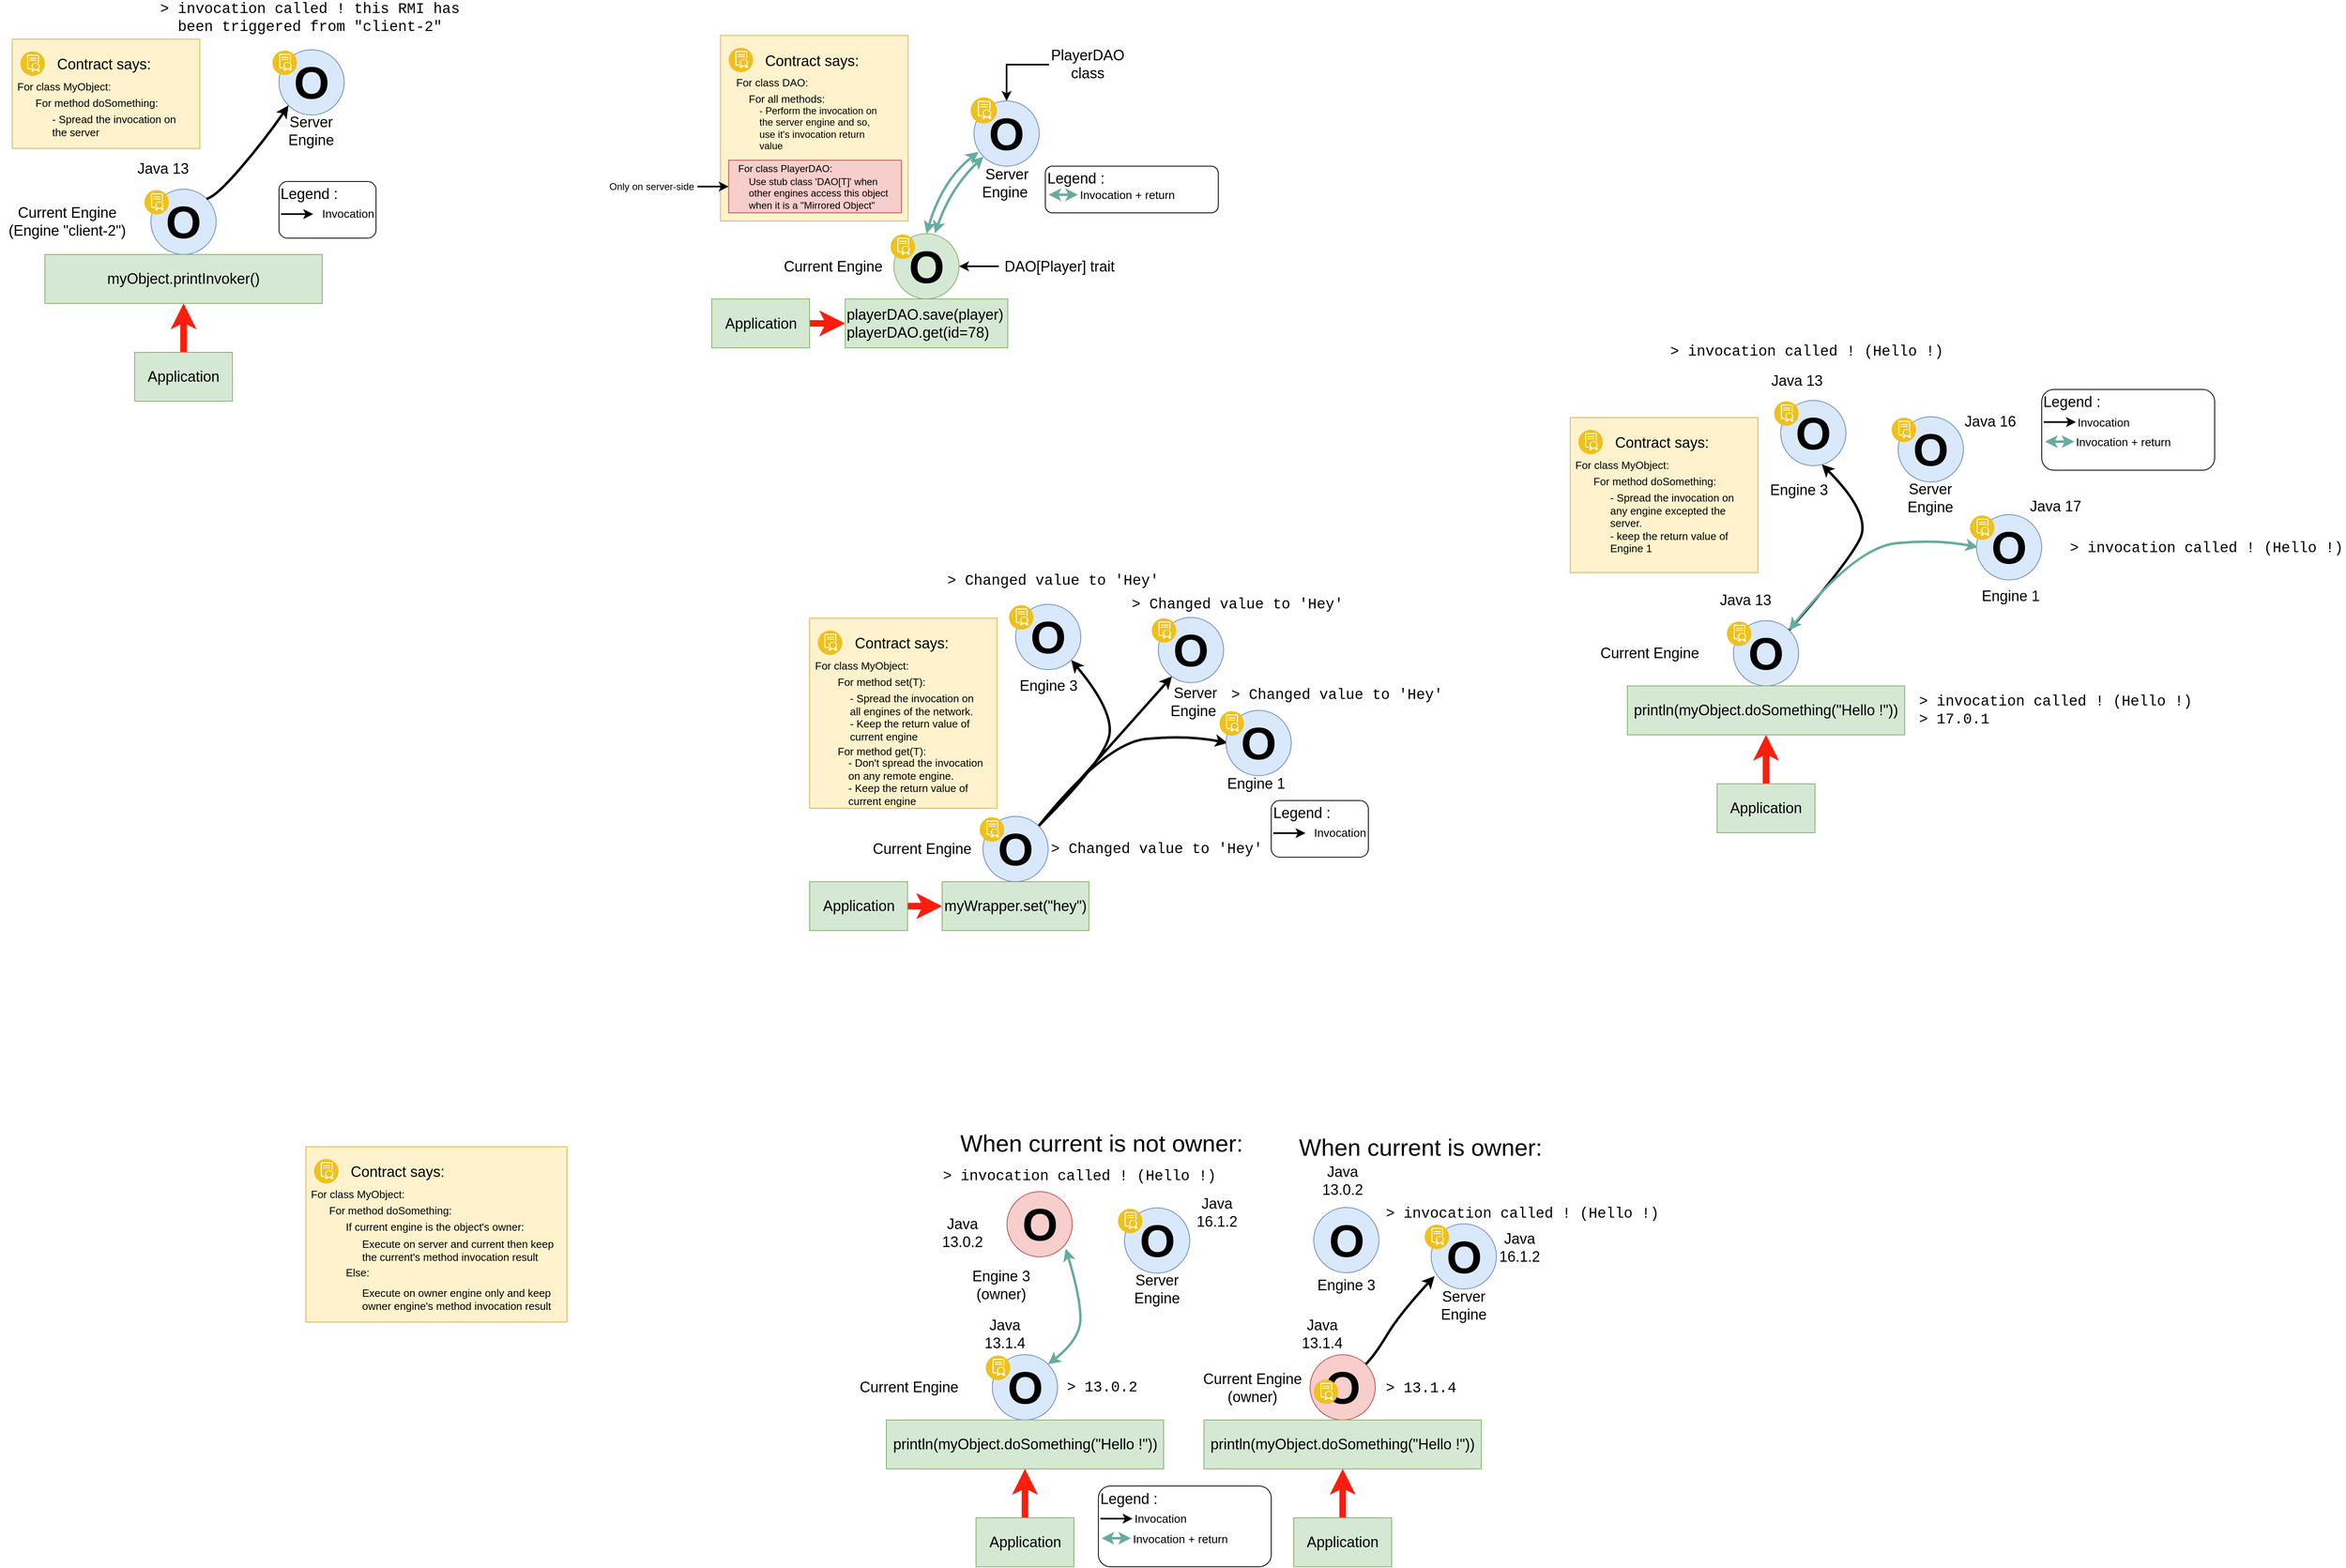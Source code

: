 <mxfile version="15.3.8" type="device"><diagram id="6D_gnss94FgfOdHzvXf0" name="Page-1"><mxGraphModel dx="1913" dy="2015" grid="1" gridSize="10" guides="1" tooltips="1" connect="1" arrows="1" fold="1" page="1" pageScale="1" pageWidth="827" pageHeight="1169" math="0" shadow="0"><root><mxCell id="0"/><mxCell id="1" parent="0"/><mxCell id="ohU_vkY-LLqaJxQfpTJE-2" value="" style="rounded=1;whiteSpace=wrap;html=1;" vertex="1" parent="1"><mxGeometry x="616.5" y="-597.25" width="212" height="57.25" as="geometry"/></mxCell><mxCell id="WiwTofRPD7GibeyZKvQG-33" value="" style="rounded=0;whiteSpace=wrap;html=1;fontFamily=Helvetica;fontSize=18;fillColor=#fff2cc;strokeColor=#d6b656;" parent="1" vertex="1"><mxGeometry x="218.25" y="-757.5" width="230" height="227.5" as="geometry"/></mxCell><mxCell id="WiwTofRPD7GibeyZKvQG-69" value="" style="rounded=0;whiteSpace=wrap;html=1;align=left;fillColor=#f8cecc;strokeColor=#b85450;" parent="1" vertex="1"><mxGeometry x="228.25" y="-604.5" width="211.75" height="64.5" as="geometry"/></mxCell><mxCell id="_tapoY3pFgs2emnSjn8s-64" value="" style="rounded=0;whiteSpace=wrap;html=1;fontFamily=Helvetica;fontSize=18;fillColor=#fff2cc;strokeColor=#d6b656;" parent="1" vertex="1"><mxGeometry x="1260" y="-289" width="230" height="190" as="geometry"/></mxCell><mxCell id="_tapoY3pFgs2emnSjn8s-12" value="" style="curved=1;endArrow=classic;html=1;fontSize=56;exitX=1;exitY=0;exitDx=0;exitDy=0;entryX=0;entryY=1;entryDx=0;entryDy=0;strokeWidth=3;" parent="1" edge="1"><mxGeometry width="50" height="50" relative="1" as="geometry"><mxPoint x="608.284" y="211.716" as="sourcePoint"/><mxPoint x="771.716" y="28.284" as="targetPoint"/><Array as="points"/></mxGeometry></mxCell><mxCell id="_tapoY3pFgs2emnSjn8s-10" value="" style="curved=1;endArrow=classic;html=1;fontSize=56;exitX=1;exitY=0;exitDx=0;exitDy=0;entryX=1;entryY=1;entryDx=0;entryDy=0;strokeWidth=3;" parent="1" edge="1"><mxGeometry width="50" height="50" relative="1" as="geometry"><mxPoint x="608.284" y="211.716" as="sourcePoint"/><mxPoint x="648.284" y="8.284" as="targetPoint"/><Array as="points"><mxPoint x="690" y="130"/><mxPoint x="700" y="70"/></Array></mxGeometry></mxCell><mxCell id="_tapoY3pFgs2emnSjn8s-11" value="" style="curved=1;endArrow=classic;html=1;fontSize=56;entryX=0;entryY=0.5;entryDx=0;entryDy=0;exitX=1;exitY=0;exitDx=0;exitDy=0;startArrow=none;startFill=0;strokeWidth=3;" parent="1" edge="1"><mxGeometry width="50" height="50" relative="1" as="geometry"><mxPoint x="608.284" y="211.716" as="sourcePoint"/><mxPoint x="840" y="110.0" as="targetPoint"/><Array as="points"><mxPoint x="690" y="110"/><mxPoint x="790" y="100"/></Array></mxGeometry></mxCell><mxCell id="_tapoY3pFgs2emnSjn8s-17" value="Engine 1&amp;nbsp;" style="text;html=1;strokeColor=none;fillColor=none;align=center;verticalAlign=middle;whiteSpace=wrap;rounded=0;fontSize=18;" parent="1" vertex="1"><mxGeometry x="830" y="150" width="95" height="20" as="geometry"/></mxCell><mxCell id="_tapoY3pFgs2emnSjn8s-18" value="Server Engine&amp;nbsp;" style="text;html=1;strokeColor=none;fillColor=none;align=center;verticalAlign=middle;whiteSpace=wrap;rounded=0;fontSize=18;" parent="1" vertex="1"><mxGeometry x="752.5" y="50" width="95" height="20" as="geometry"/></mxCell><mxCell id="_tapoY3pFgs2emnSjn8s-19" value="Engine 3" style="text;html=1;strokeColor=none;fillColor=none;align=center;verticalAlign=middle;whiteSpace=wrap;rounded=0;fontSize=18;" parent="1" vertex="1"><mxGeometry x="572.5" y="30" width="95" height="20" as="geometry"/></mxCell><mxCell id="_tapoY3pFgs2emnSjn8s-26" style="edgeStyle=orthogonalEdgeStyle;rounded=0;orthogonalLoop=1;jettySize=auto;html=1;fontFamily=Helvetica;fontSize=18;startArrow=none;startFill=0;endArrow=classic;endFill=1;strokeWidth=8;strokeColor=#FF1D0D;" parent="1" source="_tapoY3pFgs2emnSjn8s-25" target="_tapoY3pFgs2emnSjn8s-27" edge="1"><mxGeometry relative="1" as="geometry"><mxPoint x="260" y="230" as="targetPoint"/></mxGeometry></mxCell><mxCell id="_tapoY3pFgs2emnSjn8s-25" value="Application" style="rounded=0;whiteSpace=wrap;html=1;fontFamily=Helvetica;fontSize=18;fillColor=#d5e8d4;strokeColor=#82b366;" parent="1" vertex="1"><mxGeometry x="327.5" y="280" width="120" height="60" as="geometry"/></mxCell><mxCell id="_tapoY3pFgs2emnSjn8s-27" value="myWrapper.set(&quot;hey&quot;)" style="rounded=0;whiteSpace=wrap;html=1;fontFamily=Helvetica;fontSize=18;fillColor=#d5e8d4;strokeColor=#82b366;" parent="1" vertex="1"><mxGeometry x="490" y="280" width="180" height="60" as="geometry"/></mxCell><mxCell id="_tapoY3pFgs2emnSjn8s-28" value="&amp;gt; Changed value to 'Hey'" style="text;html=1;strokeColor=none;fillColor=none;align=center;verticalAlign=middle;whiteSpace=wrap;rounded=0;fontSize=18;fontFamily=Courier New;" parent="1" vertex="1"><mxGeometry x="616.5" y="230" width="272" height="20" as="geometry"/></mxCell><mxCell id="_tapoY3pFgs2emnSjn8s-29" value="Current Engine" style="text;html=1;strokeColor=none;fillColor=none;align=center;verticalAlign=middle;whiteSpace=wrap;rounded=0;fontSize=18;" parent="1" vertex="1"><mxGeometry x="383" y="230" width="165" height="20" as="geometry"/></mxCell><mxCell id="_tapoY3pFgs2emnSjn8s-31" value="" style="curved=1;endArrow=classic;html=1;fontSize=56;exitX=1;exitY=0;exitDx=0;exitDy=0;entryX=1;entryY=1;entryDx=0;entryDy=0;strokeWidth=3;" parent="1" source="_tapoY3pFgs2emnSjn8s-32" edge="1"><mxGeometry width="50" height="50" relative="1" as="geometry"><mxPoint x="1660" y="-170" as="sourcePoint"/><mxPoint x="1568.284" y="-231.716" as="targetPoint"/><Array as="points"><mxPoint x="1600" y="-110"/><mxPoint x="1630" y="-170"/></Array></mxGeometry></mxCell><mxCell id="_tapoY3pFgs2emnSjn8s-32" value="O" style="ellipse;whiteSpace=wrap;html=1;aspect=fixed;fillColor=#dae8fc;strokeColor=#6c8ebf;fontStyle=1;fontSize=56;" parent="1" vertex="1"><mxGeometry x="1460" y="-40" width="80" height="80" as="geometry"/></mxCell><mxCell id="_tapoY3pFgs2emnSjn8s-36" value="" style="curved=1;endArrow=classic;html=1;fontSize=56;entryX=0;entryY=0.5;entryDx=0;entryDy=0;exitX=1;exitY=0;exitDx=0;exitDy=0;startArrow=classic;startFill=1;strokeWidth=3;strokeColor=#67AB9F;" parent="1" source="_tapoY3pFgs2emnSjn8s-32" edge="1"><mxGeometry width="50" height="50" relative="1" as="geometry"><mxPoint x="1626" y="-130" as="sourcePoint"/><mxPoint x="1760" y="-130.0" as="targetPoint"/><Array as="points"><mxPoint x="1610" y="-130"/><mxPoint x="1710" y="-140"/></Array></mxGeometry></mxCell><mxCell id="_tapoY3pFgs2emnSjn8s-38" value="Engine 1&amp;nbsp;" style="text;html=1;strokeColor=none;fillColor=none;align=center;verticalAlign=middle;whiteSpace=wrap;rounded=0;fontSize=18;" parent="1" vertex="1"><mxGeometry x="1755" y="-80" width="95" height="20" as="geometry"/></mxCell><mxCell id="_tapoY3pFgs2emnSjn8s-39" value="Server Engine" style="text;html=1;strokeColor=none;fillColor=none;align=center;verticalAlign=middle;whiteSpace=wrap;rounded=0;fontSize=18;" parent="1" vertex="1"><mxGeometry x="1654" y="-200" width="95" height="20" as="geometry"/></mxCell><mxCell id="_tapoY3pFgs2emnSjn8s-40" value="Engine 3" style="text;html=1;strokeColor=none;fillColor=none;align=center;verticalAlign=middle;whiteSpace=wrap;rounded=0;fontSize=18;" parent="1" vertex="1"><mxGeometry x="1492.5" y="-210" width="95" height="20" as="geometry"/></mxCell><mxCell id="_tapoY3pFgs2emnSjn8s-43" style="edgeStyle=orthogonalEdgeStyle;rounded=0;orthogonalLoop=1;jettySize=auto;html=1;fontFamily=Helvetica;fontSize=18;startArrow=none;startFill=0;endArrow=classic;endFill=1;strokeWidth=8;strokeColor=#FF1D0D;" parent="1" source="_tapoY3pFgs2emnSjn8s-44" target="_tapoY3pFgs2emnSjn8s-45" edge="1"><mxGeometry relative="1" as="geometry"><mxPoint x="1180" y="-10" as="targetPoint"/></mxGeometry></mxCell><mxCell id="_tapoY3pFgs2emnSjn8s-44" value="Application" style="rounded=0;whiteSpace=wrap;html=1;fontFamily=Helvetica;fontSize=18;fillColor=#d5e8d4;strokeColor=#82b366;" parent="1" vertex="1"><mxGeometry x="1440" y="160" width="120" height="60" as="geometry"/></mxCell><mxCell id="_tapoY3pFgs2emnSjn8s-45" value="println(myObject.doSomething(&quot;Hello !&quot;))" style="rounded=0;whiteSpace=wrap;html=1;fontFamily=Helvetica;fontSize=18;fillColor=#d5e8d4;strokeColor=#82b366;" parent="1" vertex="1"><mxGeometry x="1330" y="40" width="340" height="60" as="geometry"/></mxCell><mxCell id="_tapoY3pFgs2emnSjn8s-46" value="&amp;gt; invocation called ! (Hello !)&lt;br&gt;&lt;div style=&quot;text-align: left&quot;&gt;&lt;span&gt;&amp;gt; 17.0.1&lt;/span&gt;&lt;/div&gt;" style="text;html=1;strokeColor=none;fillColor=none;align=center;verticalAlign=middle;whiteSpace=wrap;rounded=0;fontSize=18;fontFamily=Courier New;" parent="1" vertex="1"><mxGeometry x="1685" y="50" width="340" height="40" as="geometry"/></mxCell><mxCell id="_tapoY3pFgs2emnSjn8s-47" value="Current Engine" style="text;html=1;strokeColor=none;fillColor=none;align=center;verticalAlign=middle;whiteSpace=wrap;rounded=0;fontSize=18;" parent="1" vertex="1"><mxGeometry x="1275" y="-10" width="165" height="20" as="geometry"/></mxCell><mxCell id="_tapoY3pFgs2emnSjn8s-48" value="" style="aspect=fixed;perimeter=ellipsePerimeter;html=1;align=center;shadow=0;dashed=0;fontColor=#4277BB;labelBackgroundColor=#ffffff;fontSize=12;spacingTop=3;image;image=img/lib/ibm/blockchain/smart_contract.svg;fontFamily=Helvetica;" parent="1" vertex="1"><mxGeometry x="1452" y="-39" width="30" height="30" as="geometry"/></mxCell><mxCell id="_tapoY3pFgs2emnSjn8s-49" value="O" style="ellipse;whiteSpace=wrap;html=1;aspect=fixed;fillColor=#dae8fc;strokeColor=#6c8ebf;fontStyle=1;fontSize=56;" parent="1" vertex="1"><mxGeometry x="1518" y="-310.0" width="80" height="80" as="geometry"/></mxCell><mxCell id="_tapoY3pFgs2emnSjn8s-50" value="" style="aspect=fixed;perimeter=ellipsePerimeter;html=1;align=center;shadow=0;dashed=0;fontColor=#4277BB;labelBackgroundColor=#ffffff;fontSize=12;spacingTop=3;image;image=img/lib/ibm/blockchain/smart_contract.svg;fontFamily=Helvetica;" parent="1" vertex="1"><mxGeometry x="1510" y="-309.0" width="30" height="30" as="geometry"/></mxCell><mxCell id="_tapoY3pFgs2emnSjn8s-51" value="O" style="ellipse;whiteSpace=wrap;html=1;aspect=fixed;fillColor=#dae8fc;strokeColor=#6c8ebf;fontStyle=1;fontSize=56;" parent="1" vertex="1"><mxGeometry x="1662" y="-290.0" width="80" height="80" as="geometry"/></mxCell><mxCell id="_tapoY3pFgs2emnSjn8s-52" value="" style="aspect=fixed;perimeter=ellipsePerimeter;html=1;align=center;shadow=0;dashed=0;fontColor=#4277BB;labelBackgroundColor=#ffffff;fontSize=12;spacingTop=3;image;image=img/lib/ibm/blockchain/smart_contract.svg;fontFamily=Helvetica;" parent="1" vertex="1"><mxGeometry x="1654" y="-289.0" width="30" height="30" as="geometry"/></mxCell><mxCell id="_tapoY3pFgs2emnSjn8s-53" value="O" style="ellipse;whiteSpace=wrap;html=1;aspect=fixed;fillColor=#dae8fc;strokeColor=#6c8ebf;fontStyle=1;fontSize=56;" parent="1" vertex="1"><mxGeometry x="1758" y="-170.0" width="80" height="80" as="geometry"/></mxCell><mxCell id="_tapoY3pFgs2emnSjn8s-54" value="" style="aspect=fixed;perimeter=ellipsePerimeter;html=1;align=center;shadow=0;dashed=0;fontColor=#4277BB;labelBackgroundColor=#ffffff;fontSize=12;spacingTop=3;image;image=img/lib/ibm/blockchain/smart_contract.svg;fontFamily=Helvetica;" parent="1" vertex="1"><mxGeometry x="1750" y="-169.0" width="30" height="30" as="geometry"/></mxCell><mxCell id="_tapoY3pFgs2emnSjn8s-56" value="&amp;gt; invocation called ! (Hello !)" style="text;html=1;strokeColor=none;fillColor=none;align=center;verticalAlign=middle;whiteSpace=wrap;rounded=0;fontSize=18;fontFamily=Courier New;" parent="1" vertex="1"><mxGeometry x="1870" y="-139" width="340" height="20" as="geometry"/></mxCell><mxCell id="_tapoY3pFgs2emnSjn8s-57" value="&amp;gt; invocation called ! (Hello !)" style="text;html=1;strokeColor=none;fillColor=none;align=center;verticalAlign=middle;whiteSpace=wrap;rounded=0;fontSize=18;fontFamily=Courier New;" parent="1" vertex="1"><mxGeometry x="1380" y="-380" width="340" height="20" as="geometry"/></mxCell><mxCell id="_tapoY3pFgs2emnSjn8s-58" value="Java 16" style="text;html=1;strokeColor=none;fillColor=none;align=center;verticalAlign=middle;whiteSpace=wrap;rounded=0;fontFamily=Helvetica;fontSize=18;" parent="1" vertex="1"><mxGeometry x="1730" y="-309" width="90" height="50" as="geometry"/></mxCell><mxCell id="_tapoY3pFgs2emnSjn8s-60" value="Java 17" style="text;html=1;strokeColor=none;fillColor=none;align=center;verticalAlign=middle;whiteSpace=wrap;rounded=0;fontFamily=Helvetica;fontSize=18;" parent="1" vertex="1"><mxGeometry x="1810" y="-205" width="90" height="50" as="geometry"/></mxCell><mxCell id="_tapoY3pFgs2emnSjn8s-61" value="Java 13" style="text;html=1;strokeColor=none;fillColor=none;align=center;verticalAlign=middle;whiteSpace=wrap;rounded=0;fontFamily=Helvetica;fontSize=18;" parent="1" vertex="1"><mxGeometry x="1492.5" y="-359" width="90" height="50" as="geometry"/></mxCell><mxCell id="_tapoY3pFgs2emnSjn8s-62" value="Java 13" style="text;html=1;strokeColor=none;fillColor=none;align=center;verticalAlign=middle;whiteSpace=wrap;rounded=0;fontFamily=Helvetica;fontSize=18;" parent="1" vertex="1"><mxGeometry x="1430" y="-90" width="90" height="50" as="geometry"/></mxCell><mxCell id="_tapoY3pFgs2emnSjn8s-63" value="" style="aspect=fixed;perimeter=ellipsePerimeter;html=1;align=center;shadow=0;dashed=0;fontColor=#4277BB;labelBackgroundColor=#ffffff;fontSize=12;spacingTop=3;image;image=img/lib/ibm/blockchain/smart_contract.svg;fontFamily=Helvetica;" parent="1" vertex="1"><mxGeometry x="1270" y="-274.0" width="30" height="30" as="geometry"/></mxCell><mxCell id="_tapoY3pFgs2emnSjn8s-65" value="Contract says:&amp;nbsp;" style="text;html=1;strokeColor=none;fillColor=none;align=center;verticalAlign=middle;whiteSpace=wrap;rounded=0;fontFamily=Helvetica;fontSize=18;" parent="1" vertex="1"><mxGeometry x="1260" y="-268" width="230" height="20" as="geometry"/></mxCell><mxCell id="_tapoY3pFgs2emnSjn8s-69" value="For class MyObject:&amp;nbsp;" style="text;html=1;align=center;verticalAlign=middle;resizable=0;points=[];autosize=1;strokeColor=none;fillColor=none;fontSize=13;fontFamily=Helvetica;" parent="1" vertex="1"><mxGeometry x="1260" y="-241.5" width="130" height="20" as="geometry"/></mxCell><mxCell id="_tapoY3pFgs2emnSjn8s-70" value="For method doSomething:&amp;nbsp;" style="text;html=1;align=center;verticalAlign=middle;resizable=0;points=[];autosize=1;strokeColor=none;fillColor=none;fontSize=13;fontFamily=Helvetica;" parent="1" vertex="1"><mxGeometry x="1280" y="-221.5" width="170" height="20" as="geometry"/></mxCell><mxCell id="_tapoY3pFgs2emnSjn8s-71" value="&lt;span style=&quot;&quot;&gt;- Spread the invocation on&lt;/span&gt;&lt;br style=&quot;&quot;&gt;&lt;span style=&quot;&quot;&gt;&#9;&lt;/span&gt;&lt;span style=&quot;&quot;&gt;&#9;&lt;/span&gt;&lt;span style=&quot;&quot;&gt;any engine excepted the&amp;nbsp;&lt;/span&gt;&lt;br style=&quot;&quot;&gt;&lt;span style=&quot;&quot;&gt;&#9;&lt;/span&gt;&lt;span style=&quot;&quot;&gt;&#9;&lt;/span&gt;&lt;span style=&quot;&quot;&gt;server.&lt;/span&gt;&lt;br style=&quot;&quot;&gt;&lt;span style=&quot;&quot;&gt;&#9;&lt;/span&gt;&lt;span style=&quot;&quot;&gt;&#9;&lt;/span&gt;&lt;span style=&quot;&quot;&gt;- keep the return value of&lt;/span&gt;&lt;br style=&quot;&quot;&gt;&lt;span style=&quot;&quot;&gt;&#9;&lt;/span&gt;&lt;span style=&quot;&quot;&gt;&#9;&lt;/span&gt;&lt;span style=&quot;&quot;&gt;Engine 1&lt;/span&gt;" style="text;html=1;strokeColor=none;fillColor=none;align=left;verticalAlign=top;whiteSpace=wrap;rounded=0;fontFamily=Helvetica;fontSize=13;" parent="1" vertex="1"><mxGeometry x="1307" y="-205" width="175" height="80" as="geometry"/></mxCell><mxCell id="1ZcAR2KotjRbuI3_if3y-3" value="O" style="ellipse;whiteSpace=wrap;html=1;aspect=fixed;fillColor=#dae8fc;strokeColor=#6c8ebf;fontStyle=1;fontSize=56;" parent="1" vertex="1"><mxGeometry x="551.5" y="860" width="80" height="80" as="geometry"/></mxCell><mxCell id="1ZcAR2KotjRbuI3_if3y-6" value="Server Engine" style="text;html=1;strokeColor=none;fillColor=none;align=center;verticalAlign=middle;whiteSpace=wrap;rounded=0;fontSize=18;" parent="1" vertex="1"><mxGeometry x="705.5" y="770" width="95" height="20" as="geometry"/></mxCell><mxCell id="1ZcAR2KotjRbuI3_if3y-7" value="Engine 3&lt;br&gt;(owner)" style="text;html=1;strokeColor=none;fillColor=none;align=center;verticalAlign=middle;whiteSpace=wrap;rounded=0;fontSize=18;" parent="1" vertex="1"><mxGeometry x="514.5" y="765" width="95" height="20" as="geometry"/></mxCell><mxCell id="1ZcAR2KotjRbuI3_if3y-8" style="edgeStyle=orthogonalEdgeStyle;rounded=0;orthogonalLoop=1;jettySize=auto;html=1;fontFamily=Helvetica;fontSize=18;startArrow=none;startFill=0;endArrow=classic;endFill=1;strokeWidth=8;strokeColor=#FF1D0D;" parent="1" source="1ZcAR2KotjRbuI3_if3y-9" target="1ZcAR2KotjRbuI3_if3y-10" edge="1"><mxGeometry relative="1" as="geometry"><mxPoint x="271.5" y="890" as="targetPoint"/></mxGeometry></mxCell><mxCell id="1ZcAR2KotjRbuI3_if3y-9" value="Application" style="rounded=0;whiteSpace=wrap;html=1;fontFamily=Helvetica;fontSize=18;fillColor=#d5e8d4;strokeColor=#82b366;" parent="1" vertex="1"><mxGeometry x="531.5" y="1060" width="120" height="60" as="geometry"/></mxCell><mxCell id="1ZcAR2KotjRbuI3_if3y-10" value="println(myObject.doSomething(&quot;Hello !&quot;))" style="rounded=0;whiteSpace=wrap;html=1;fontFamily=Helvetica;fontSize=18;fillColor=#d5e8d4;strokeColor=#82b366;" parent="1" vertex="1"><mxGeometry x="421.5" y="940" width="340" height="60" as="geometry"/></mxCell><mxCell id="1ZcAR2KotjRbuI3_if3y-11" value="&lt;div&gt;&lt;span&gt;&amp;gt; 13.0.2&lt;/span&gt;&lt;/div&gt;" style="text;html=1;strokeColor=none;fillColor=none;align=left;verticalAlign=middle;whiteSpace=wrap;rounded=0;fontSize=18;fontFamily=Courier New;" parent="1" vertex="1"><mxGeometry x="640.5" y="879.5" width="95" height="40" as="geometry"/></mxCell><mxCell id="1ZcAR2KotjRbuI3_if3y-12" value="Current Engine" style="text;html=1;strokeColor=none;fillColor=none;align=center;verticalAlign=middle;whiteSpace=wrap;rounded=0;fontSize=18;" parent="1" vertex="1"><mxGeometry x="366.5" y="890" width="165" height="20" as="geometry"/></mxCell><mxCell id="1ZcAR2KotjRbuI3_if3y-13" value="" style="aspect=fixed;perimeter=ellipsePerimeter;html=1;align=center;shadow=0;dashed=0;fontColor=#4277BB;labelBackgroundColor=#ffffff;fontSize=12;spacingTop=3;image;image=img/lib/ibm/blockchain/smart_contract.svg;fontFamily=Helvetica;" parent="1" vertex="1"><mxGeometry x="543.5" y="861" width="30" height="30" as="geometry"/></mxCell><mxCell id="1ZcAR2KotjRbuI3_if3y-14" value="O" style="ellipse;whiteSpace=wrap;html=1;aspect=fixed;fillColor=#f8cecc;strokeColor=#b85450;fontStyle=1;fontSize=56;" parent="1" vertex="1"><mxGeometry x="569.5" y="660.0" width="80" height="80" as="geometry"/></mxCell><mxCell id="1ZcAR2KotjRbuI3_if3y-16" value="O" style="ellipse;whiteSpace=wrap;html=1;aspect=fixed;fillColor=#dae8fc;strokeColor=#6c8ebf;fontStyle=1;fontSize=56;" parent="1" vertex="1"><mxGeometry x="713.5" y="680.0" width="80" height="80" as="geometry"/></mxCell><mxCell id="1ZcAR2KotjRbuI3_if3y-17" value="" style="aspect=fixed;perimeter=ellipsePerimeter;html=1;align=center;shadow=0;dashed=0;fontColor=#4277BB;labelBackgroundColor=#ffffff;fontSize=12;spacingTop=3;image;image=img/lib/ibm/blockchain/smart_contract.svg;fontFamily=Helvetica;" parent="1" vertex="1"><mxGeometry x="705.5" y="681.0" width="30" height="30" as="geometry"/></mxCell><mxCell id="1ZcAR2KotjRbuI3_if3y-22" value="Java 16.1.2" style="text;html=1;strokeColor=none;fillColor=none;align=center;verticalAlign=middle;whiteSpace=wrap;rounded=0;fontFamily=Helvetica;fontSize=18;" parent="1" vertex="1"><mxGeometry x="781.5" y="661" width="90" height="50" as="geometry"/></mxCell><mxCell id="1ZcAR2KotjRbuI3_if3y-24" value="Java 13.0.2" style="text;html=1;strokeColor=none;fillColor=none;align=center;verticalAlign=middle;whiteSpace=wrap;rounded=0;fontFamily=Helvetica;fontSize=18;" parent="1" vertex="1"><mxGeometry x="469.5" y="686" width="90" height="50" as="geometry"/></mxCell><mxCell id="1ZcAR2KotjRbuI3_if3y-25" value="Java 13.1.4" style="text;html=1;strokeColor=none;fillColor=none;align=center;verticalAlign=middle;whiteSpace=wrap;rounded=0;fontFamily=Helvetica;fontSize=18;" parent="1" vertex="1"><mxGeometry x="521.5" y="810" width="90" height="50" as="geometry"/></mxCell><mxCell id="1ZcAR2KotjRbuI3_if3y-34" value="" style="curved=1;endArrow=classic;html=1;fontSize=56;exitX=1;exitY=0;exitDx=0;exitDy=0;startArrow=classic;startFill=1;strokeWidth=3;strokeColor=#67AB9F;" parent="1" source="1ZcAR2KotjRbuI3_if3y-3" edge="1"><mxGeometry width="50" height="50" relative="1" as="geometry"><mxPoint x="577.784" y="942.716" as="sourcePoint"/><mxPoint x="641.5" y="730" as="targetPoint"/><Array as="points"><mxPoint x="659.5" y="841"/><mxPoint x="659.5" y="790"/></Array></mxGeometry></mxCell><mxCell id="1ZcAR2KotjRbuI3_if3y-42" value="&lt;div&gt;&lt;span&gt;&amp;gt; invocation called ! (Hello !)&lt;/span&gt;&lt;/div&gt;" style="text;html=1;strokeColor=none;fillColor=none;align=left;verticalAlign=middle;whiteSpace=wrap;rounded=0;fontSize=18;fontFamily=Courier New;" parent="1" vertex="1"><mxGeometry x="488.5" y="621" width="343" height="40" as="geometry"/></mxCell><mxCell id="1ZcAR2KotjRbuI3_if3y-43" value="O" style="ellipse;whiteSpace=wrap;html=1;aspect=fixed;fillColor=#f8cecc;strokeColor=#b85450;fontStyle=1;fontSize=56;" parent="1" vertex="1"><mxGeometry x="941" y="860" width="80" height="80" as="geometry"/></mxCell><mxCell id="1ZcAR2KotjRbuI3_if3y-45" value="Server Engine" style="text;html=1;strokeColor=none;fillColor=none;align=center;verticalAlign=middle;whiteSpace=wrap;rounded=0;fontSize=18;" parent="1" vertex="1"><mxGeometry x="1081.5" y="789.5" width="95" height="20" as="geometry"/></mxCell><mxCell id="1ZcAR2KotjRbuI3_if3y-46" value="Engine 3" style="text;html=1;strokeColor=none;fillColor=none;align=center;verticalAlign=middle;whiteSpace=wrap;rounded=0;fontSize=18;" parent="1" vertex="1"><mxGeometry x="938" y="764.5" width="95" height="20" as="geometry"/></mxCell><mxCell id="1ZcAR2KotjRbuI3_if3y-47" style="edgeStyle=orthogonalEdgeStyle;rounded=0;orthogonalLoop=1;jettySize=auto;html=1;fontFamily=Helvetica;fontSize=18;startArrow=none;startFill=0;endArrow=classic;endFill=1;strokeWidth=8;strokeColor=#FF1D0D;" parent="1" source="1ZcAR2KotjRbuI3_if3y-48" target="1ZcAR2KotjRbuI3_if3y-49" edge="1"><mxGeometry relative="1" as="geometry"><mxPoint x="673.5" y="919.5" as="targetPoint"/></mxGeometry></mxCell><mxCell id="1ZcAR2KotjRbuI3_if3y-48" value="Application" style="rounded=0;whiteSpace=wrap;html=1;fontFamily=Helvetica;fontSize=18;fillColor=#d5e8d4;strokeColor=#82b366;" parent="1" vertex="1"><mxGeometry x="921" y="1060" width="120" height="60" as="geometry"/></mxCell><mxCell id="1ZcAR2KotjRbuI3_if3y-49" value="println(myObject.doSomething(&quot;Hello !&quot;))" style="rounded=0;whiteSpace=wrap;html=1;fontFamily=Helvetica;fontSize=18;fillColor=#d5e8d4;strokeColor=#82b366;" parent="1" vertex="1"><mxGeometry x="811" y="940" width="340" height="60" as="geometry"/></mxCell><mxCell id="1ZcAR2KotjRbuI3_if3y-50" value="&lt;div&gt;&lt;span&gt;&amp;gt; 13.1.4&lt;/span&gt;&lt;/div&gt;" style="text;html=1;strokeColor=none;fillColor=none;align=left;verticalAlign=middle;whiteSpace=wrap;rounded=0;fontSize=18;fontFamily=Courier New;" parent="1" vertex="1"><mxGeometry x="1031.5" y="881" width="100" height="40" as="geometry"/></mxCell><mxCell id="1ZcAR2KotjRbuI3_if3y-51" value="Current Engine (owner)" style="text;html=1;strokeColor=none;fillColor=none;align=center;verticalAlign=middle;whiteSpace=wrap;rounded=0;fontSize=18;" parent="1" vertex="1"><mxGeometry x="788" y="891" width="165" height="20" as="geometry"/></mxCell><mxCell id="1ZcAR2KotjRbuI3_if3y-52" value="" style="aspect=fixed;perimeter=ellipsePerimeter;html=1;align=center;shadow=0;dashed=0;fontColor=#4277BB;labelBackgroundColor=#ffffff;fontSize=12;spacingTop=3;image;image=img/lib/ibm/blockchain/smart_contract.svg;fontFamily=Helvetica;" parent="1" vertex="1"><mxGeometry x="945.5" y="890.5" width="30" height="30" as="geometry"/></mxCell><mxCell id="1ZcAR2KotjRbuI3_if3y-53" value="O" style="ellipse;whiteSpace=wrap;html=1;aspect=fixed;fillColor=#dae8fc;strokeColor=#6c8ebf;fontStyle=1;fontSize=56;" parent="1" vertex="1"><mxGeometry x="945.5" y="679.5" width="80" height="80" as="geometry"/></mxCell><mxCell id="1ZcAR2KotjRbuI3_if3y-54" value="O" style="ellipse;whiteSpace=wrap;html=1;aspect=fixed;fillColor=#dae8fc;strokeColor=#6c8ebf;fontStyle=1;fontSize=56;" parent="1" vertex="1"><mxGeometry x="1089.5" y="699.5" width="80" height="80" as="geometry"/></mxCell><mxCell id="1ZcAR2KotjRbuI3_if3y-55" value="" style="aspect=fixed;perimeter=ellipsePerimeter;html=1;align=center;shadow=0;dashed=0;fontColor=#4277BB;labelBackgroundColor=#ffffff;fontSize=12;spacingTop=3;image;image=img/lib/ibm/blockchain/smart_contract.svg;fontFamily=Helvetica;" parent="1" vertex="1"><mxGeometry x="1081.5" y="700.5" width="30" height="30" as="geometry"/></mxCell><mxCell id="1ZcAR2KotjRbuI3_if3y-58" value="Java 16.1.2" style="text;html=1;strokeColor=none;fillColor=none;align=center;verticalAlign=middle;whiteSpace=wrap;rounded=0;fontFamily=Helvetica;fontSize=18;" parent="1" vertex="1"><mxGeometry x="1152.5" y="704" width="90" height="50" as="geometry"/></mxCell><mxCell id="1ZcAR2KotjRbuI3_if3y-60" value="Java 13.0.2" style="text;html=1;strokeColor=none;fillColor=none;align=center;verticalAlign=middle;whiteSpace=wrap;rounded=0;fontFamily=Helvetica;fontSize=18;" parent="1" vertex="1"><mxGeometry x="935.5" y="621.5" width="90" height="50" as="geometry"/></mxCell><mxCell id="1ZcAR2KotjRbuI3_if3y-61" value="Java 13.1.4" style="text;html=1;strokeColor=none;fillColor=none;align=center;verticalAlign=middle;whiteSpace=wrap;rounded=0;fontFamily=Helvetica;fontSize=18;" parent="1" vertex="1"><mxGeometry x="911" y="810" width="90" height="50" as="geometry"/></mxCell><mxCell id="1ZcAR2KotjRbuI3_if3y-62" value="" style="curved=1;endArrow=classic;html=1;fontSize=56;exitX=1;exitY=0;exitDx=0;exitDy=0;startArrow=none;startFill=0;strokeWidth=3;strokeColor=#000000;entryX=0.052;entryY=0.801;entryDx=0;entryDy=0;entryPerimeter=0;" parent="1" source="1ZcAR2KotjRbuI3_if3y-43" target="1ZcAR2KotjRbuI3_if3y-54" edge="1"><mxGeometry width="50" height="50" relative="1" as="geometry"><mxPoint x="953.784" y="962.216" as="sourcePoint"/><mxPoint x="1017.5" y="749.5" as="targetPoint"/><Array as="points"><mxPoint x="1020.5" y="860.5"/><mxPoint x="1050.5" y="810.5"/></Array></mxGeometry></mxCell><mxCell id="1ZcAR2KotjRbuI3_if3y-64" value="&lt;div&gt;&lt;span&gt;&amp;gt; invocation called ! (Hello !)&lt;/span&gt;&lt;/div&gt;" style="text;html=1;strokeColor=none;fillColor=none;align=left;verticalAlign=middle;whiteSpace=wrap;rounded=0;fontSize=18;fontFamily=Courier New;" parent="1" vertex="1"><mxGeometry x="1031.5" y="666.5" width="348.5" height="40" as="geometry"/></mxCell><mxCell id="1ZcAR2KotjRbuI3_if3y-65" value="When current is not owner:&amp;nbsp;" style="text;html=1;align=center;verticalAlign=middle;resizable=0;points=[];autosize=1;strokeColor=none;fillColor=none;fontSize=29;" parent="1" vertex="1"><mxGeometry x="503.5" y="581" width="370" height="40" as="geometry"/></mxCell><mxCell id="1ZcAR2KotjRbuI3_if3y-66" value="When current is owner:&amp;nbsp;" style="text;html=1;align=center;verticalAlign=middle;resizable=0;points=[];autosize=1;strokeColor=none;fillColor=none;fontSize=29;" parent="1" vertex="1"><mxGeometry x="920" y="586" width="320" height="40" as="geometry"/></mxCell><mxCell id="1ZcAR2KotjRbuI3_if3y-67" value="" style="rounded=0;whiteSpace=wrap;html=1;fontFamily=Helvetica;fontSize=18;fillColor=#fff2cc;strokeColor=#d6b656;" parent="1" vertex="1"><mxGeometry x="-290" y="605" width="320" height="215" as="geometry"/></mxCell><mxCell id="1ZcAR2KotjRbuI3_if3y-68" value="" style="aspect=fixed;perimeter=ellipsePerimeter;html=1;align=center;shadow=0;dashed=0;fontColor=#4277BB;labelBackgroundColor=#ffffff;fontSize=12;spacingTop=3;image;image=img/lib/ibm/blockchain/smart_contract.svg;fontFamily=Helvetica;" parent="1" vertex="1"><mxGeometry x="-280" y="620.0" width="30" height="30" as="geometry"/></mxCell><mxCell id="1ZcAR2KotjRbuI3_if3y-69" value="Contract says:&amp;nbsp;" style="text;html=1;strokeColor=none;fillColor=none;align=center;verticalAlign=middle;whiteSpace=wrap;rounded=0;fontFamily=Helvetica;fontSize=18;" parent="1" vertex="1"><mxGeometry x="-290" y="626" width="230" height="20" as="geometry"/></mxCell><mxCell id="1ZcAR2KotjRbuI3_if3y-70" value="For class MyObject:&amp;nbsp;" style="text;html=1;align=center;verticalAlign=middle;resizable=0;points=[];autosize=1;strokeColor=none;fillColor=none;fontSize=13;fontFamily=Helvetica;" parent="1" vertex="1"><mxGeometry x="-290" y="652.5" width="130" height="20" as="geometry"/></mxCell><mxCell id="1ZcAR2KotjRbuI3_if3y-71" value="For method doSomething:&amp;nbsp;" style="text;html=1;align=center;verticalAlign=middle;resizable=0;points=[];autosize=1;strokeColor=none;fillColor=none;fontSize=13;fontFamily=Helvetica;" parent="1" vertex="1"><mxGeometry x="-270" y="672.5" width="170" height="20" as="geometry"/></mxCell><mxCell id="1ZcAR2KotjRbuI3_if3y-72" value="If current engine is the object's owner:&amp;nbsp;&lt;br&gt;" style="text;html=1;strokeColor=none;fillColor=none;align=left;verticalAlign=top;whiteSpace=wrap;rounded=0;fontFamily=Helvetica;fontSize=13;" parent="1" vertex="1"><mxGeometry x="-243" y="689" width="253" height="31" as="geometry"/></mxCell><mxCell id="1ZcAR2KotjRbuI3_if3y-73" value="Execute on server and current then keep the current's method invocation result" style="text;html=1;strokeColor=none;fillColor=none;align=left;verticalAlign=top;whiteSpace=wrap;rounded=0;fontFamily=Helvetica;fontSize=13;" parent="1" vertex="1"><mxGeometry x="-223" y="710" width="253" height="40" as="geometry"/></mxCell><mxCell id="1ZcAR2KotjRbuI3_if3y-74" value="Else:&amp;nbsp;" style="text;html=1;strokeColor=none;fillColor=none;align=left;verticalAlign=top;whiteSpace=wrap;rounded=0;fontFamily=Helvetica;fontSize=13;" parent="1" vertex="1"><mxGeometry x="-243" y="745" width="253" height="40" as="geometry"/></mxCell><mxCell id="1ZcAR2KotjRbuI3_if3y-75" value="Execute on owner engine only and keep owner engine's method invocation result" style="text;html=1;strokeColor=none;fillColor=none;align=left;verticalAlign=top;whiteSpace=wrap;rounded=0;fontFamily=Helvetica;fontSize=13;" parent="1" vertex="1"><mxGeometry x="-223" y="770" width="253" height="40" as="geometry"/></mxCell><mxCell id="1ZcAR2KotjRbuI3_if3y-102" value="" style="rounded=0;whiteSpace=wrap;html=1;fontFamily=Helvetica;fontSize=18;fillColor=#fff2cc;strokeColor=#d6b656;" parent="1" vertex="1"><mxGeometry x="-650" y="-753" width="230" height="134" as="geometry"/></mxCell><mxCell id="1ZcAR2KotjRbuI3_if3y-104" value="O" style="ellipse;whiteSpace=wrap;html=1;aspect=fixed;fillColor=#dae8fc;strokeColor=#6c8ebf;fontStyle=1;fontSize=56;" parent="1" vertex="1"><mxGeometry x="-480" y="-569" width="80" height="80" as="geometry"/></mxCell><mxCell id="1ZcAR2KotjRbuI3_if3y-107" value="Server Engine" style="text;html=1;strokeColor=none;fillColor=none;align=center;verticalAlign=middle;whiteSpace=wrap;rounded=0;fontSize=18;" parent="1" vertex="1"><mxGeometry x="-331" y="-650" width="95" height="20" as="geometry"/></mxCell><mxCell id="1ZcAR2KotjRbuI3_if3y-109" style="edgeStyle=orthogonalEdgeStyle;rounded=0;orthogonalLoop=1;jettySize=auto;html=1;fontFamily=Helvetica;fontSize=18;startArrow=none;startFill=0;endArrow=classic;endFill=1;strokeWidth=8;strokeColor=#FF1D0D;" parent="1" source="1ZcAR2KotjRbuI3_if3y-110" target="1ZcAR2KotjRbuI3_if3y-111" edge="1"><mxGeometry relative="1" as="geometry"><mxPoint x="-760" y="-539" as="targetPoint"/></mxGeometry></mxCell><mxCell id="1ZcAR2KotjRbuI3_if3y-110" value="Application" style="rounded=0;whiteSpace=wrap;html=1;fontFamily=Helvetica;fontSize=18;fillColor=#d5e8d4;strokeColor=#82b366;" parent="1" vertex="1"><mxGeometry x="-500" y="-369" width="120" height="60" as="geometry"/></mxCell><mxCell id="1ZcAR2KotjRbuI3_if3y-111" value="myObject.printInvoker()" style="rounded=0;whiteSpace=wrap;html=1;fontFamily=Helvetica;fontSize=18;fillColor=#d5e8d4;strokeColor=#82b366;" parent="1" vertex="1"><mxGeometry x="-610" y="-489" width="340" height="60" as="geometry"/></mxCell><mxCell id="1ZcAR2KotjRbuI3_if3y-113" value="Current Engine&lt;br&gt;(Engine &quot;client-2&quot;)" style="text;html=1;strokeColor=none;fillColor=none;align=center;verticalAlign=middle;whiteSpace=wrap;rounded=0;fontSize=18;" parent="1" vertex="1"><mxGeometry x="-665" y="-539" width="165" height="20" as="geometry"/></mxCell><mxCell id="1ZcAR2KotjRbuI3_if3y-114" value="" style="aspect=fixed;perimeter=ellipsePerimeter;html=1;align=center;shadow=0;dashed=0;fontColor=#4277BB;labelBackgroundColor=#ffffff;fontSize=12;spacingTop=3;image;image=img/lib/ibm/blockchain/smart_contract.svg;fontFamily=Helvetica;" parent="1" vertex="1"><mxGeometry x="-488" y="-568" width="30" height="30" as="geometry"/></mxCell><mxCell id="1ZcAR2KotjRbuI3_if3y-117" value="O" style="ellipse;whiteSpace=wrap;html=1;aspect=fixed;fillColor=#dae8fc;strokeColor=#6c8ebf;fontStyle=1;fontSize=56;" parent="1" vertex="1"><mxGeometry x="-323" y="-740.0" width="80" height="80" as="geometry"/></mxCell><mxCell id="1ZcAR2KotjRbuI3_if3y-118" value="" style="aspect=fixed;perimeter=ellipsePerimeter;html=1;align=center;shadow=0;dashed=0;fontColor=#4277BB;labelBackgroundColor=#ffffff;fontSize=12;spacingTop=3;image;image=img/lib/ibm/blockchain/smart_contract.svg;fontFamily=Helvetica;" parent="1" vertex="1"><mxGeometry x="-331" y="-739.0" width="30" height="30" as="geometry"/></mxCell><mxCell id="1ZcAR2KotjRbuI3_if3y-126" value="Java 13" style="text;html=1;strokeColor=none;fillColor=none;align=center;verticalAlign=middle;whiteSpace=wrap;rounded=0;fontFamily=Helvetica;fontSize=18;" parent="1" vertex="1"><mxGeometry x="-510" y="-619" width="90" height="50" as="geometry"/></mxCell><mxCell id="1ZcAR2KotjRbuI3_if3y-127" value="" style="aspect=fixed;perimeter=ellipsePerimeter;html=1;align=center;shadow=0;dashed=0;fontColor=#4277BB;labelBackgroundColor=#ffffff;fontSize=12;spacingTop=3;image;image=img/lib/ibm/blockchain/smart_contract.svg;fontFamily=Helvetica;" parent="1" vertex="1"><mxGeometry x="-640" y="-738.0" width="30" height="30" as="geometry"/></mxCell><mxCell id="1ZcAR2KotjRbuI3_if3y-128" value="Contract says:&amp;nbsp;" style="text;html=1;strokeColor=none;fillColor=none;align=center;verticalAlign=middle;whiteSpace=wrap;rounded=0;fontFamily=Helvetica;fontSize=18;" parent="1" vertex="1"><mxGeometry x="-650" y="-732" width="230" height="20" as="geometry"/></mxCell><mxCell id="1ZcAR2KotjRbuI3_if3y-129" value="For class MyObject:&amp;nbsp;" style="text;html=1;align=center;verticalAlign=middle;resizable=0;points=[];autosize=1;strokeColor=none;fillColor=none;fontSize=13;fontFamily=Helvetica;" parent="1" vertex="1"><mxGeometry x="-650" y="-705.5" width="130" height="20" as="geometry"/></mxCell><mxCell id="1ZcAR2KotjRbuI3_if3y-130" value="For method doSomething:&amp;nbsp;" style="text;html=1;align=center;verticalAlign=middle;resizable=0;points=[];autosize=1;strokeColor=none;fillColor=none;fontSize=13;fontFamily=Helvetica;" parent="1" vertex="1"><mxGeometry x="-630" y="-685.5" width="170" height="20" as="geometry"/></mxCell><mxCell id="1ZcAR2KotjRbuI3_if3y-131" value="&lt;span&gt;- Spread the invocation on the server&lt;/span&gt;" style="text;html=1;strokeColor=none;fillColor=none;align=left;verticalAlign=top;whiteSpace=wrap;rounded=0;fontFamily=Helvetica;fontSize=13;" parent="1" vertex="1"><mxGeometry x="-603" y="-669" width="175" height="40" as="geometry"/></mxCell><mxCell id="1ZcAR2KotjRbuI3_if3y-132" value="" style="curved=1;endArrow=classic;html=1;fontSize=29;strokeColor=#000000;exitX=1;exitY=0;exitDx=0;exitDy=0;entryX=0;entryY=1;entryDx=0;entryDy=0;strokeWidth=3;" parent="1" source="1ZcAR2KotjRbuI3_if3y-104" target="1ZcAR2KotjRbuI3_if3y-117" edge="1"><mxGeometry width="50" height="50" relative="1" as="geometry"><mxPoint x="-320" y="-480" as="sourcePoint"/><mxPoint x="-270" y="-530" as="targetPoint"/><Array as="points"><mxPoint x="-400" y="-560"/><mxPoint x="-340" y="-630"/></Array></mxGeometry></mxCell><mxCell id="1ZcAR2KotjRbuI3_if3y-133" value="&amp;gt;&amp;nbsp;invocation called ! this RMI has been triggered from &quot;client-2&quot;" style="text;html=1;strokeColor=none;fillColor=none;align=center;verticalAlign=middle;whiteSpace=wrap;rounded=0;fontSize=18;fontFamily=Courier New;" parent="1" vertex="1"><mxGeometry x="-480" y="-799" width="390" height="40" as="geometry"/></mxCell><mxCell id="WiwTofRPD7GibeyZKvQG-1" value="" style="rounded=0;whiteSpace=wrap;html=1;fontFamily=Helvetica;fontSize=18;fillColor=#fff2cc;strokeColor=#d6b656;" parent="1" vertex="1"><mxGeometry x="327.5" y="-43" width="230" height="233" as="geometry"/></mxCell><mxCell id="WiwTofRPD7GibeyZKvQG-2" value="" style="aspect=fixed;perimeter=ellipsePerimeter;html=1;align=center;shadow=0;dashed=0;fontColor=#4277BB;labelBackgroundColor=#ffffff;fontSize=12;spacingTop=3;image;image=img/lib/ibm/blockchain/smart_contract.svg;fontFamily=Helvetica;" parent="1" vertex="1"><mxGeometry x="337.5" y="-28.0" width="30" height="30" as="geometry"/></mxCell><mxCell id="WiwTofRPD7GibeyZKvQG-3" value="Contract says:&amp;nbsp;" style="text;html=1;strokeColor=none;fillColor=none;align=center;verticalAlign=middle;whiteSpace=wrap;rounded=0;fontFamily=Helvetica;fontSize=18;" parent="1" vertex="1"><mxGeometry x="327.5" y="-22" width="230" height="20" as="geometry"/></mxCell><mxCell id="WiwTofRPD7GibeyZKvQG-4" value="For class MyObject:&amp;nbsp;" style="text;html=1;align=center;verticalAlign=middle;resizable=0;points=[];autosize=1;strokeColor=none;fillColor=none;fontSize=13;fontFamily=Helvetica;" parent="1" vertex="1"><mxGeometry x="327.5" y="4.5" width="130" height="20" as="geometry"/></mxCell><mxCell id="WiwTofRPD7GibeyZKvQG-5" value="For method set(T):&amp;nbsp;" style="text;html=1;align=left;verticalAlign=middle;resizable=0;points=[];autosize=1;strokeColor=none;fillColor=none;fontSize=13;fontFamily=Helvetica;" parent="1" vertex="1"><mxGeometry x="360" y="24.5" width="130" height="20" as="geometry"/></mxCell><mxCell id="WiwTofRPD7GibeyZKvQG-6" value="&lt;span&gt;- Spread the invocation on&lt;/span&gt;&lt;br&gt;&lt;span&gt;&#9;&lt;/span&gt;&lt;span&gt;&#9;&lt;/span&gt;&lt;span&gt;all engines of the network.&lt;/span&gt;&lt;br&gt;&lt;span&gt;&#9;&lt;/span&gt;&lt;span&gt;&#9;&lt;/span&gt;&lt;span&gt;- Keep the return value of&lt;/span&gt;&lt;br&gt;&lt;span&gt;&#9;&lt;/span&gt;&lt;span&gt;&#9;&lt;/span&gt;&lt;span&gt;current engine&lt;/span&gt;" style="text;html=1;strokeColor=none;fillColor=none;align=left;verticalAlign=top;whiteSpace=wrap;rounded=0;fontFamily=Helvetica;fontSize=13;" parent="1" vertex="1"><mxGeometry x="374.5" y="41" width="175" height="80" as="geometry"/></mxCell><mxCell id="WiwTofRPD7GibeyZKvQG-7" value="O" style="ellipse;whiteSpace=wrap;html=1;aspect=fixed;fillColor=#dae8fc;strokeColor=#6c8ebf;fontStyle=1;fontSize=56;" parent="1" vertex="1"><mxGeometry x="580" y="-60.0" width="80" height="80" as="geometry"/></mxCell><mxCell id="WiwTofRPD7GibeyZKvQG-8" value="" style="aspect=fixed;perimeter=ellipsePerimeter;html=1;align=center;shadow=0;dashed=0;fontColor=#4277BB;labelBackgroundColor=#ffffff;fontSize=12;spacingTop=3;image;image=img/lib/ibm/blockchain/smart_contract.svg;fontFamily=Helvetica;" parent="1" vertex="1"><mxGeometry x="572" y="-59.0" width="30" height="30" as="geometry"/></mxCell><mxCell id="WiwTofRPD7GibeyZKvQG-9" value="O" style="ellipse;whiteSpace=wrap;html=1;aspect=fixed;fillColor=#dae8fc;strokeColor=#6c8ebf;fontStyle=1;fontSize=56;" parent="1" vertex="1"><mxGeometry x="755" y="-44.0" width="80" height="80" as="geometry"/></mxCell><mxCell id="WiwTofRPD7GibeyZKvQG-10" value="" style="aspect=fixed;perimeter=ellipsePerimeter;html=1;align=center;shadow=0;dashed=0;fontColor=#4277BB;labelBackgroundColor=#ffffff;fontSize=12;spacingTop=3;image;image=img/lib/ibm/blockchain/smart_contract.svg;fontFamily=Helvetica;" parent="1" vertex="1"><mxGeometry x="747" y="-43.0" width="30" height="30" as="geometry"/></mxCell><mxCell id="WiwTofRPD7GibeyZKvQG-11" value="O" style="ellipse;whiteSpace=wrap;html=1;aspect=fixed;fillColor=#dae8fc;strokeColor=#6c8ebf;fontStyle=1;fontSize=56;" parent="1" vertex="1"><mxGeometry x="838" y="70.0" width="80" height="80" as="geometry"/></mxCell><mxCell id="WiwTofRPD7GibeyZKvQG-12" value="" style="aspect=fixed;perimeter=ellipsePerimeter;html=1;align=center;shadow=0;dashed=0;fontColor=#4277BB;labelBackgroundColor=#ffffff;fontSize=12;spacingTop=3;image;image=img/lib/ibm/blockchain/smart_contract.svg;fontFamily=Helvetica;" parent="1" vertex="1"><mxGeometry x="830" y="71.0" width="30" height="30" as="geometry"/></mxCell><mxCell id="WiwTofRPD7GibeyZKvQG-14" value="O" style="ellipse;whiteSpace=wrap;html=1;aspect=fixed;fillColor=#dae8fc;strokeColor=#6c8ebf;fontStyle=1;fontSize=56;" parent="1" vertex="1"><mxGeometry x="540" y="200.0" width="80" height="80" as="geometry"/></mxCell><mxCell id="WiwTofRPD7GibeyZKvQG-15" value="" style="aspect=fixed;perimeter=ellipsePerimeter;html=1;align=center;shadow=0;dashed=0;fontColor=#4277BB;labelBackgroundColor=#ffffff;fontSize=12;spacingTop=3;image;image=img/lib/ibm/blockchain/smart_contract.svg;fontFamily=Helvetica;" parent="1" vertex="1"><mxGeometry x="536" y="201.0" width="30" height="30" as="geometry"/></mxCell><mxCell id="WiwTofRPD7GibeyZKvQG-16" value="For method get(T):&amp;nbsp;&amp;nbsp;" style="text;html=1;align=left;verticalAlign=middle;resizable=0;points=[];autosize=1;strokeColor=none;fillColor=none;fontSize=13;fontFamily=Helvetica;" parent="1" vertex="1"><mxGeometry x="360" y="110" width="130" height="20" as="geometry"/></mxCell><mxCell id="WiwTofRPD7GibeyZKvQG-17" value="&lt;span&gt;- Don't spread the invocation on any remote engine&lt;/span&gt;&lt;span&gt;.&lt;/span&gt;&lt;br&gt;&lt;span&gt;&#9;&lt;/span&gt;&lt;span&gt;&#9;&lt;/span&gt;&lt;span&gt;- Keep the return value of&lt;/span&gt;&lt;br&gt;&lt;span&gt;&#9;&lt;/span&gt;&lt;span&gt;&#9;&lt;/span&gt;&lt;span&gt;current engine&lt;/span&gt;" style="text;html=1;strokeColor=none;fillColor=none;align=left;verticalAlign=top;whiteSpace=wrap;rounded=0;fontFamily=Helvetica;fontSize=13;" parent="1" vertex="1"><mxGeometry x="373" y="120" width="175" height="80" as="geometry"/></mxCell><mxCell id="WiwTofRPD7GibeyZKvQG-18" value="&amp;gt; Changed value to 'Hey'" style="text;html=1;strokeColor=none;fillColor=none;align=center;verticalAlign=middle;whiteSpace=wrap;rounded=0;fontSize=18;fontFamily=Courier New;" parent="1" vertex="1"><mxGeometry x="838" y="41" width="272" height="20" as="geometry"/></mxCell><mxCell id="WiwTofRPD7GibeyZKvQG-19" value="&amp;gt; Changed value to 'Hey'" style="text;html=1;strokeColor=none;fillColor=none;align=center;verticalAlign=middle;whiteSpace=wrap;rounded=0;fontSize=18;fontFamily=Courier New;" parent="1" vertex="1"><mxGeometry x="716" y="-70" width="272" height="20" as="geometry"/></mxCell><mxCell id="WiwTofRPD7GibeyZKvQG-20" value="&amp;gt; Changed value to 'Hey'" style="text;html=1;strokeColor=none;fillColor=none;align=center;verticalAlign=middle;whiteSpace=wrap;rounded=0;fontSize=18;fontFamily=Courier New;" parent="1" vertex="1"><mxGeometry x="490" y="-99" width="272" height="20" as="geometry"/></mxCell><mxCell id="WiwTofRPD7GibeyZKvQG-22" value="" style="curved=1;endArrow=classic;html=1;fontSize=56;exitX=0.5;exitY=0;exitDx=0;exitDy=0;entryX=0.07;entryY=0.78;entryDx=0;entryDy=0;strokeWidth=3;fillColor=#d5e8d4;strokeColor=#67AB9F;startArrow=classic;startFill=1;entryPerimeter=0;" parent="1" target="WiwTofRPD7GibeyZKvQG-41" edge="1" source="WiwTofRPD7GibeyZKvQG-45"><mxGeometry width="50" height="50" relative="1" as="geometry"><mxPoint x="499.034" y="-502.784" as="sourcePoint"/><mxPoint x="662.466" y="-686.216" as="targetPoint"/><Array as="points"><mxPoint x="490" y="-580"/></Array></mxGeometry></mxCell><mxCell id="WiwTofRPD7GibeyZKvQG-26" value="Server Engine&amp;nbsp;" style="text;html=1;strokeColor=none;fillColor=none;align=center;verticalAlign=middle;whiteSpace=wrap;rounded=0;fontSize=18;" parent="1" vertex="1"><mxGeometry x="521.5" y="-586.25" width="95" height="20" as="geometry"/></mxCell><mxCell id="WiwTofRPD7GibeyZKvQG-28" style="edgeStyle=orthogonalEdgeStyle;rounded=0;orthogonalLoop=1;jettySize=auto;html=1;fontFamily=Helvetica;fontSize=18;startArrow=none;startFill=0;endArrow=classic;endFill=1;strokeWidth=8;strokeColor=#FF1D0D;" parent="1" source="WiwTofRPD7GibeyZKvQG-29" target="WiwTofRPD7GibeyZKvQG-30" edge="1"><mxGeometry relative="1" as="geometry"><mxPoint x="150.75" y="-484.5" as="targetPoint"/></mxGeometry></mxCell><mxCell id="WiwTofRPD7GibeyZKvQG-29" value="Application" style="rounded=0;whiteSpace=wrap;html=1;fontFamily=Helvetica;fontSize=18;fillColor=#d5e8d4;strokeColor=#82b366;" parent="1" vertex="1"><mxGeometry x="207.5" y="-434.5" width="120" height="60" as="geometry"/></mxCell><mxCell id="WiwTofRPD7GibeyZKvQG-30" value="&lt;div style=&quot;&quot;&gt;&lt;span&gt;playerDAO.save(player)&lt;/span&gt;&lt;/div&gt;playerDAO.get(id=78)" style="rounded=0;whiteSpace=wrap;html=1;fontFamily=Helvetica;fontSize=18;fillColor=#d5e8d4;strokeColor=#82b366;align=left;" parent="1" vertex="1"><mxGeometry x="371.12" y="-434.5" width="199.25" height="60" as="geometry"/></mxCell><mxCell id="WiwTofRPD7GibeyZKvQG-32" value="Current Engine" style="text;html=1;strokeColor=none;fillColor=none;align=center;verticalAlign=middle;whiteSpace=wrap;rounded=0;fontSize=18;" parent="1" vertex="1"><mxGeometry x="273.75" y="-484.5" width="165" height="20" as="geometry"/></mxCell><mxCell id="WiwTofRPD7GibeyZKvQG-34" value="" style="aspect=fixed;perimeter=ellipsePerimeter;html=1;align=center;shadow=0;dashed=0;fontColor=#4277BB;labelBackgroundColor=#ffffff;fontSize=12;spacingTop=3;image;image=img/lib/ibm/blockchain/smart_contract.svg;fontFamily=Helvetica;" parent="1" vertex="1"><mxGeometry x="228.25" y="-742.5" width="30" height="30" as="geometry"/></mxCell><mxCell id="WiwTofRPD7GibeyZKvQG-35" value="Contract says:&amp;nbsp;" style="text;html=1;strokeColor=none;fillColor=none;align=center;verticalAlign=middle;whiteSpace=wrap;rounded=0;fontFamily=Helvetica;fontSize=18;" parent="1" vertex="1"><mxGeometry x="218.25" y="-736.5" width="230" height="20" as="geometry"/></mxCell><mxCell id="WiwTofRPD7GibeyZKvQG-36" value="For class DAO:&amp;nbsp;" style="text;html=1;align=center;verticalAlign=middle;resizable=0;points=[];autosize=1;strokeColor=none;fillColor=none;fontSize=13;fontFamily=Helvetica;" parent="1" vertex="1"><mxGeometry x="228.25" y="-710" width="110" height="20" as="geometry"/></mxCell><mxCell id="WiwTofRPD7GibeyZKvQG-37" value="For all methods:&amp;nbsp;" style="text;html=1;align=left;verticalAlign=middle;resizable=0;points=[];autosize=1;strokeColor=none;fillColor=none;fontSize=13;fontFamily=Helvetica;" parent="1" vertex="1"><mxGeometry x="250.75" y="-690" width="110" height="20" as="geometry"/></mxCell><mxCell id="WiwTofRPD7GibeyZKvQG-41" value="O" style="ellipse;whiteSpace=wrap;html=1;aspect=fixed;fillColor=#dae8fc;strokeColor=#6c8ebf;fontStyle=1;fontSize=56;" parent="1" vertex="1"><mxGeometry x="529" y="-677.25" width="80" height="80" as="geometry"/></mxCell><mxCell id="WiwTofRPD7GibeyZKvQG-42" value="" style="aspect=fixed;perimeter=ellipsePerimeter;html=1;align=center;shadow=0;dashed=0;fontColor=#4277BB;labelBackgroundColor=#ffffff;fontSize=12;spacingTop=3;image;image=img/lib/ibm/blockchain/smart_contract.svg;fontFamily=Helvetica;" parent="1" vertex="1"><mxGeometry x="524.88" y="-681.75" width="32.25" height="32.25" as="geometry"/></mxCell><mxCell id="WiwTofRPD7GibeyZKvQG-45" value="O" style="ellipse;whiteSpace=wrap;html=1;aspect=fixed;fillColor=#d5e8d4;strokeColor=#82b366;fontStyle=1;fontSize=56;" parent="1" vertex="1"><mxGeometry x="430.75" y="-514.5" width="80" height="80" as="geometry"/></mxCell><mxCell id="WiwTofRPD7GibeyZKvQG-46" value="" style="aspect=fixed;perimeter=ellipsePerimeter;html=1;align=center;shadow=0;dashed=0;fontColor=#4277BB;labelBackgroundColor=#ffffff;fontSize=12;spacingTop=3;image;image=img/lib/ibm/blockchain/smart_contract.svg;fontFamily=Helvetica;" parent="1" vertex="1"><mxGeometry x="426.75" y="-513.5" width="30" height="30" as="geometry"/></mxCell><mxCell id="WiwTofRPD7GibeyZKvQG-57" style="edgeStyle=orthogonalEdgeStyle;rounded=0;orthogonalLoop=1;jettySize=auto;html=1;entryX=1;entryY=0.5;entryDx=0;entryDy=0;startArrow=none;startFill=0;strokeColor=#000000;strokeWidth=2;" parent="1" source="WiwTofRPD7GibeyZKvQG-56" target="WiwTofRPD7GibeyZKvQG-45" edge="1"><mxGeometry relative="1" as="geometry"/></mxCell><mxCell id="WiwTofRPD7GibeyZKvQG-56" value="DAO[Player] trait" style="text;html=1;strokeColor=none;fillColor=none;align=center;verticalAlign=middle;whiteSpace=wrap;rounded=0;fontSize=18;" parent="1" vertex="1"><mxGeometry x="559.5" y="-484.5" width="148" height="20" as="geometry"/></mxCell><mxCell id="WiwTofRPD7GibeyZKvQG-61" style="edgeStyle=orthogonalEdgeStyle;rounded=0;orthogonalLoop=1;jettySize=auto;html=1;entryX=0.5;entryY=0;entryDx=0;entryDy=0;startArrow=none;startFill=0;strokeColor=#000000;strokeWidth=2;endArrow=classic;endFill=1;" parent="1" source="WiwTofRPD7GibeyZKvQG-60" target="WiwTofRPD7GibeyZKvQG-41" edge="1"><mxGeometry relative="1" as="geometry"/></mxCell><mxCell id="WiwTofRPD7GibeyZKvQG-60" value="PlayerDAO class" style="text;html=1;strokeColor=none;fillColor=none;align=center;verticalAlign=middle;whiteSpace=wrap;rounded=0;fontSize=18;" parent="1" vertex="1"><mxGeometry x="621" y="-731.75" width="95" height="20" as="geometry"/></mxCell><mxCell id="WiwTofRPD7GibeyZKvQG-67" value="- Perform the invocation on the server engine and so, use it's invocation return value" style="text;html=1;strokeColor=none;fillColor=none;align=left;verticalAlign=middle;whiteSpace=wrap;rounded=0;" parent="1" vertex="1"><mxGeometry x="264" y="-665.5" width="150" height="43.5" as="geometry"/></mxCell><mxCell id="WiwTofRPD7GibeyZKvQG-68" value="For class PlayerDAO:&amp;nbsp;" style="text;html=1;strokeColor=none;fillColor=none;align=left;verticalAlign=middle;whiteSpace=wrap;rounded=0;" parent="1" vertex="1"><mxGeometry x="238.25" y="-604" width="129.25" height="20" as="geometry"/></mxCell><mxCell id="WiwTofRPD7GibeyZKvQG-72" style="edgeStyle=orthogonalEdgeStyle;rounded=0;orthogonalLoop=1;jettySize=auto;html=1;entryX=0;entryY=0.5;entryDx=0;entryDy=0;startArrow=none;startFill=0;endArrow=classic;endFill=1;strokeColor=#000000;strokeWidth=2;" parent="1" source="WiwTofRPD7GibeyZKvQG-70" target="WiwTofRPD7GibeyZKvQG-69" edge="1"><mxGeometry relative="1" as="geometry"/></mxCell><mxCell id="WiwTofRPD7GibeyZKvQG-70" value="Only on server-side" style="text;html=1;strokeColor=none;fillColor=none;align=left;verticalAlign=middle;whiteSpace=wrap;rounded=0;" parent="1" vertex="1"><mxGeometry x="80" y="-582.25" width="110" height="20" as="geometry"/></mxCell><mxCell id="WiwTofRPD7GibeyZKvQG-73" value="Use stub class 'DAO[T]' when other engines access this object when it is a &quot;Mirrored Object&quot;" style="text;html=1;strokeColor=none;fillColor=none;align=left;verticalAlign=middle;whiteSpace=wrap;rounded=0;" parent="1" vertex="1"><mxGeometry x="251.13" y="-584.5" width="188.87" height="40" as="geometry"/></mxCell><mxCell id="ohU_vkY-LLqaJxQfpTJE-1" value="Legend :&amp;nbsp;" style="text;html=1;strokeColor=none;fillColor=none;align=left;verticalAlign=middle;whiteSpace=wrap;rounded=0;fontSize=18;" vertex="1" parent="1"><mxGeometry x="616.5" y="-591.75" width="148" height="20" as="geometry"/></mxCell><mxCell id="ohU_vkY-LLqaJxQfpTJE-5" value="" style="curved=1;endArrow=classic;html=1;fontSize=56;strokeWidth=3;fillColor=#d5e8d4;strokeColor=#67AB9F;startArrow=classic;startFill=1;" edge="1" parent="1"><mxGeometry width="50" height="50" relative="1" as="geometry"><mxPoint x="620.5" y="-562.25" as="sourcePoint"/><mxPoint x="656.5" y="-562.25" as="targetPoint"/><Array as="points"/></mxGeometry></mxCell><mxCell id="ohU_vkY-LLqaJxQfpTJE-6" value="Invocation + return" style="text;html=1;strokeColor=none;fillColor=none;align=left;verticalAlign=middle;whiteSpace=wrap;rounded=0;fontSize=14;" vertex="1" parent="1"><mxGeometry x="656.5" y="-571.75" width="172" height="20" as="geometry"/></mxCell><mxCell id="ohU_vkY-LLqaJxQfpTJE-7" value="" style="rounded=1;whiteSpace=wrap;html=1;" vertex="1" parent="1"><mxGeometry x="1838" y="-323.5" width="212" height="99" as="geometry"/></mxCell><mxCell id="ohU_vkY-LLqaJxQfpTJE-8" value="Legend :&amp;nbsp;" style="text;html=1;strokeColor=none;fillColor=none;align=left;verticalAlign=middle;whiteSpace=wrap;rounded=0;fontSize=18;" vertex="1" parent="1"><mxGeometry x="1838" y="-318" width="148" height="20" as="geometry"/></mxCell><mxCell id="ohU_vkY-LLqaJxQfpTJE-9" style="edgeStyle=orthogonalEdgeStyle;rounded=0;orthogonalLoop=1;jettySize=auto;html=1;entryX=1;entryY=0.5;entryDx=0;entryDy=0;startArrow=classic;startFill=1;strokeColor=#000000;strokeWidth=2;endArrow=none;endFill=0;" edge="1" parent="1"><mxGeometry relative="1" as="geometry"><mxPoint x="1880" y="-283.5" as="sourcePoint"/><mxPoint x="1840.5" y="-283.34" as="targetPoint"/></mxGeometry></mxCell><mxCell id="ohU_vkY-LLqaJxQfpTJE-10" value="Invocation" style="text;html=1;strokeColor=none;fillColor=none;align=left;verticalAlign=middle;whiteSpace=wrap;rounded=0;fontSize=14;" vertex="1" parent="1"><mxGeometry x="1880" y="-293.5" width="170" height="20" as="geometry"/></mxCell><mxCell id="ohU_vkY-LLqaJxQfpTJE-11" value="" style="curved=1;endArrow=classic;html=1;fontSize=56;strokeWidth=3;fillColor=#d5e8d4;strokeColor=#67AB9F;startArrow=classic;startFill=1;" edge="1" parent="1"><mxGeometry width="50" height="50" relative="1" as="geometry"><mxPoint x="1842" y="-259.5" as="sourcePoint"/><mxPoint x="1878" y="-259.5" as="targetPoint"/><Array as="points"/></mxGeometry></mxCell><mxCell id="ohU_vkY-LLqaJxQfpTJE-12" value="Invocation + return" style="text;html=1;strokeColor=none;fillColor=none;align=left;verticalAlign=middle;whiteSpace=wrap;rounded=0;fontSize=14;" vertex="1" parent="1"><mxGeometry x="1878" y="-269" width="172" height="20" as="geometry"/></mxCell><mxCell id="ohU_vkY-LLqaJxQfpTJE-19" value="" style="rounded=1;whiteSpace=wrap;html=1;" vertex="1" parent="1"><mxGeometry x="681.5" y="1021" width="212" height="99" as="geometry"/></mxCell><mxCell id="ohU_vkY-LLqaJxQfpTJE-20" value="Legend :&amp;nbsp;" style="text;html=1;strokeColor=none;fillColor=none;align=left;verticalAlign=middle;whiteSpace=wrap;rounded=0;fontSize=18;" vertex="1" parent="1"><mxGeometry x="681.5" y="1026.5" width="148" height="20" as="geometry"/></mxCell><mxCell id="ohU_vkY-LLqaJxQfpTJE-21" style="edgeStyle=orthogonalEdgeStyle;rounded=0;orthogonalLoop=1;jettySize=auto;html=1;entryX=1;entryY=0.5;entryDx=0;entryDy=0;startArrow=classic;startFill=1;strokeColor=#000000;strokeWidth=2;endArrow=none;endFill=0;" edge="1" parent="1"><mxGeometry relative="1" as="geometry"><mxPoint x="723.5" y="1061" as="sourcePoint"/><mxPoint x="684" y="1061.16" as="targetPoint"/></mxGeometry></mxCell><mxCell id="ohU_vkY-LLqaJxQfpTJE-22" value="Invocation" style="text;html=1;strokeColor=none;fillColor=none;align=left;verticalAlign=middle;whiteSpace=wrap;rounded=0;fontSize=14;" vertex="1" parent="1"><mxGeometry x="723.5" y="1051" width="170" height="20" as="geometry"/></mxCell><mxCell id="ohU_vkY-LLqaJxQfpTJE-23" value="" style="curved=1;endArrow=classic;html=1;fontSize=56;strokeWidth=3;fillColor=#d5e8d4;strokeColor=#67AB9F;startArrow=classic;startFill=1;" edge="1" parent="1"><mxGeometry width="50" height="50" relative="1" as="geometry"><mxPoint x="685.5" y="1085" as="sourcePoint"/><mxPoint x="721.5" y="1085" as="targetPoint"/><Array as="points"/></mxGeometry></mxCell><mxCell id="ohU_vkY-LLqaJxQfpTJE-24" value="Invocation + return" style="text;html=1;strokeColor=none;fillColor=none;align=left;verticalAlign=middle;whiteSpace=wrap;rounded=0;fontSize=14;" vertex="1" parent="1"><mxGeometry x="721.5" y="1075.5" width="172" height="20" as="geometry"/></mxCell><mxCell id="ohU_vkY-LLqaJxQfpTJE-25" value="" style="rounded=1;whiteSpace=wrap;html=1;" vertex="1" parent="1"><mxGeometry x="893.5" y="180.5" width="119" height="69.5" as="geometry"/></mxCell><mxCell id="ohU_vkY-LLqaJxQfpTJE-26" value="Legend :&amp;nbsp;" style="text;html=1;strokeColor=none;fillColor=none;align=left;verticalAlign=middle;whiteSpace=wrap;rounded=0;fontSize=18;" vertex="1" parent="1"><mxGeometry x="893.5" y="186" width="148" height="20" as="geometry"/></mxCell><mxCell id="ohU_vkY-LLqaJxQfpTJE-27" style="edgeStyle=orthogonalEdgeStyle;rounded=0;orthogonalLoop=1;jettySize=auto;html=1;entryX=1;entryY=0.5;entryDx=0;entryDy=0;startArrow=classic;startFill=1;strokeColor=#000000;strokeWidth=2;endArrow=none;endFill=0;" edge="1" parent="1"><mxGeometry relative="1" as="geometry"><mxPoint x="935.5" y="220.5" as="sourcePoint"/><mxPoint x="896" y="220.66" as="targetPoint"/></mxGeometry></mxCell><mxCell id="ohU_vkY-LLqaJxQfpTJE-28" value="Invocation" style="text;html=1;strokeColor=none;fillColor=none;align=left;verticalAlign=middle;whiteSpace=wrap;rounded=0;fontSize=14;" vertex="1" parent="1"><mxGeometry x="944" y="209.5" width="74.5" height="20" as="geometry"/></mxCell><mxCell id="ohU_vkY-LLqaJxQfpTJE-31" value="" style="rounded=1;whiteSpace=wrap;html=1;" vertex="1" parent="1"><mxGeometry x="-323" y="-578.5" width="119" height="69.5" as="geometry"/></mxCell><mxCell id="ohU_vkY-LLqaJxQfpTJE-32" value="Legend :&amp;nbsp;" style="text;html=1;strokeColor=none;fillColor=none;align=left;verticalAlign=middle;whiteSpace=wrap;rounded=0;fontSize=18;" vertex="1" parent="1"><mxGeometry x="-323" y="-573" width="148" height="20" as="geometry"/></mxCell><mxCell id="ohU_vkY-LLqaJxQfpTJE-33" style="edgeStyle=orthogonalEdgeStyle;rounded=0;orthogonalLoop=1;jettySize=auto;html=1;entryX=1;entryY=0.5;entryDx=0;entryDy=0;startArrow=classic;startFill=1;strokeColor=#000000;strokeWidth=2;endArrow=none;endFill=0;" edge="1" parent="1"><mxGeometry relative="1" as="geometry"><mxPoint x="-281" y="-538.5" as="sourcePoint"/><mxPoint x="-320.5" y="-538.34" as="targetPoint"/></mxGeometry></mxCell><mxCell id="ohU_vkY-LLqaJxQfpTJE-34" value="Invocation" style="text;html=1;strokeColor=none;fillColor=none;align=left;verticalAlign=middle;whiteSpace=wrap;rounded=0;fontSize=14;" vertex="1" parent="1"><mxGeometry x="-272.5" y="-549.5" width="74.5" height="20" as="geometry"/></mxCell><mxCell id="ohU_vkY-LLqaJxQfpTJE-48" value="" style="curved=1;endArrow=classic;html=1;fontSize=56;exitX=0.631;exitY=-0.004;exitDx=0;exitDy=0;entryX=0;entryY=1;entryDx=0;entryDy=0;strokeWidth=3;fillColor=#d5e8d4;strokeColor=#67AB9F;startArrow=classic;startFill=1;exitPerimeter=0;" edge="1" parent="1" source="WiwTofRPD7GibeyZKvQG-45" target="WiwTofRPD7GibeyZKvQG-41"><mxGeometry width="50" height="50" relative="1" as="geometry"><mxPoint x="480.75" y="-504.5" as="sourcePoint"/><mxPoint x="545.32" y="-603.89" as="targetPoint"/><Array as="points"><mxPoint x="500" y="-570"/></Array></mxGeometry></mxCell></root></mxGraphModel></diagram></mxfile>